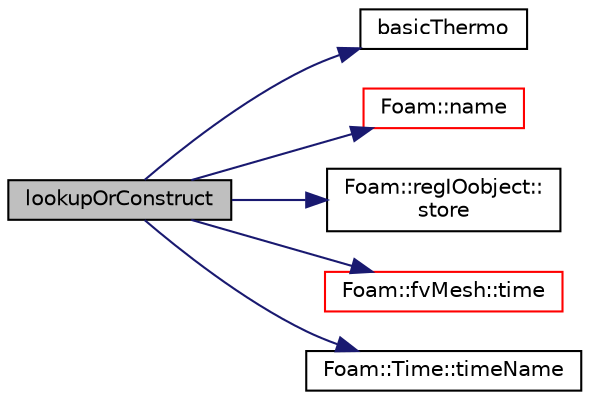 digraph "lookupOrConstruct"
{
  bgcolor="transparent";
  edge [fontname="Helvetica",fontsize="10",labelfontname="Helvetica",labelfontsize="10"];
  node [fontname="Helvetica",fontsize="10",shape=record];
  rankdir="LR";
  Node314 [label="lookupOrConstruct",height=0.2,width=0.4,color="black", fillcolor="grey75", style="filled", fontcolor="black"];
  Node314 -> Node315 [color="midnightblue",fontsize="10",style="solid",fontname="Helvetica"];
  Node315 [label="basicThermo",height=0.2,width=0.4,color="black",URL="$a30993.html#a64a5ab7248b6cac6d67a3b9033e9ec2b",tooltip="Construct as copy (not implemented) "];
  Node314 -> Node316 [color="midnightblue",fontsize="10",style="solid",fontname="Helvetica"];
  Node316 [label="Foam::name",height=0.2,width=0.4,color="red",URL="$a21851.html#adcb0df2bd4953cb6bb390272d8263c3a",tooltip="Return a string representation of a complex. "];
  Node314 -> Node319 [color="midnightblue",fontsize="10",style="solid",fontname="Helvetica"];
  Node319 [label="Foam::regIOobject::\lstore",height=0.2,width=0.4,color="black",URL="$a27441.html#af5d1fdcbfe78592afb590a4c244acf20",tooltip="Transfer ownership of this object to its registry. "];
  Node314 -> Node320 [color="midnightblue",fontsize="10",style="solid",fontname="Helvetica"];
  Node320 [label="Foam::fvMesh::time",height=0.2,width=0.4,color="red",URL="$a23593.html#a0d94096809fe3376b29a2a29ca11bb18",tooltip="Return the top-level database. "];
  Node314 -> Node322 [color="midnightblue",fontsize="10",style="solid",fontname="Helvetica"];
  Node322 [label="Foam::Time::timeName",height=0.2,width=0.4,color="black",URL="$a27457.html#a5ae6a110de1b22323e19a46943c7f0c1",tooltip="Return time name of given scalar time. "];
}

